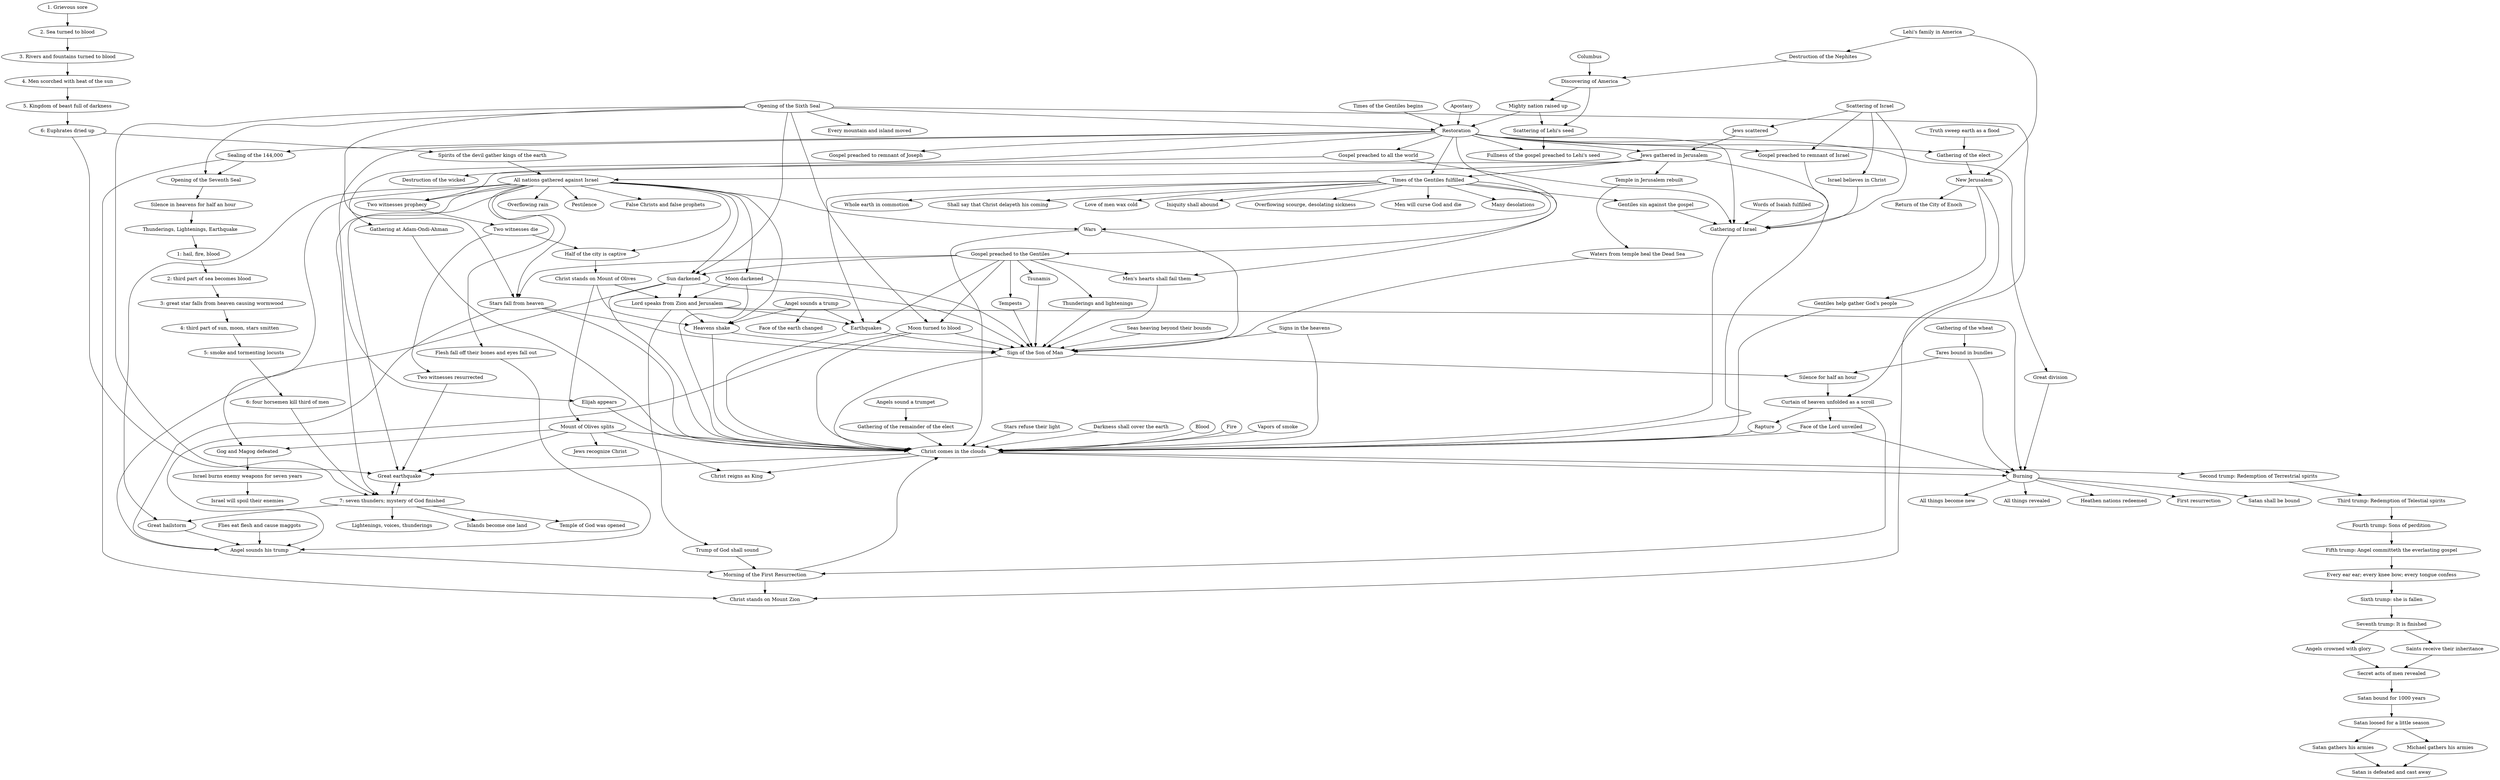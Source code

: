 digraph {
	"Opening of the Sixth Seal" -> "Restoration"
	"Apostasy" -> "Restoration"
	"Mighty nation raised up" -> "Restoration"
	"Times of the Gentiles begins" -> "Restoration"
	"Restoration" -> "Gathering of Israel"
	"Restoration" -> "Elijah appears"
	"Restoration" -> "Sealing of the 144,000"
	"Restoration" -> "Fullness of the gospel preached to Lehi's seed"
	"Restoration" -> "Great division"
	"Restoration" -> "Gospel preached to remnant of Joseph"
	"Restoration" -> "Gospel preached to remnant of Israel"
	"Restoration" -> "Gathering of the elect"
	"Restoration" -> "Gospel preached to all the world"
	"Restoration" -> "Times of the Gentiles fulfilled"
	"Restoration" -> "Jews gathered in Jerusalem"
	"Restoration" -> "Gospel preached to the Gentiles"
	"Restoration" -> "Gathering at Adam-Ondi-Ahman"
	"Scattering of Israel" -> "Gathering of Israel"
	"Israel believes in Christ" -> "Gathering of Israel"
	"Gospel preached to remnant of Israel" -> "Gathering of Israel"
	"Gentiles sin against the gospel" -> "Gathering of Israel"
	"Words of Isaiah fulfilled" -> "Gathering of Israel"
	"Gospel preached to all the world" -> "Gathering of Israel"
	"Gathering of Israel" -> "Christ comes in the clouds"
	"Scattering of Israel" -> "Israel believes in Christ"
	"Scattering of Israel" -> "Gospel preached to remnant of Israel"
	"Scattering of Israel" -> "Jews scattered"
	"Jews scattered" -> "Jews gathered in Jerusalem"
	"Jews gathered in Jerusalem" -> "Times of the Gentiles fulfilled"
	"Jews gathered in Jerusalem" -> "Two witnesses prophecy"
	"Jews gathered in Jerusalem" -> "Temple in Jerusalem rebuilt"
	"Jews gathered in Jerusalem" -> "All nations gathered against Israel"
	"Jews gathered in Jerusalem" -> "Christ comes in the clouds"
	"Spirits of the devil gather kings of the earth" -> "All nations gathered against Israel"
	"All nations gathered against Israel" -> "Great hailstorm"
	"All nations gathered against Israel" -> "Great earthquake"
	"All nations gathered against Israel" -> "Overflowing rain"
	"All nations gathered against Israel" -> "Pestilence"
	"All nations gathered against Israel" -> "Gog and Magog defeated"
	"All nations gathered against Israel" -> "Half of the city is captive"
	"All nations gathered against Israel" -> "Flesh fall off their bones and eyes fall out"
	"All nations gathered against Israel" -> "Two witnesses prophecy"
	"All nations gathered against Israel" -> "7: seven thunders; mystery of God finished"
	"All nations gathered against Israel" -> "Sun darkened"
	"All nations gathered against Israel" -> "Moon darkened"
	"All nations gathered against Israel" -> "False Christs and false prophets"
	"All nations gathered against Israel" -> "Wars"
	"All nations gathered against Israel" -> "Stars fall from heaven"
	"All nations gathered against Israel" -> "Heavens shake"
	"7: seven thunders; mystery of God finished" -> "Great hailstorm"
	"Great hailstorm" -> "Angel sounds his trump"
	"Opening of the Sixth Seal" -> "Great earthquake"
	"Two witnesses resurrected" -> "Great earthquake"
	"7: seven thunders; mystery of God finished" -> "Great earthquake"
	"Mount of Olives splits" -> "Great earthquake"
	"Christ comes in the clouds" -> "Great earthquake"
	"Great earthquake" -> "7: seven thunders; mystery of God finished"
	"Mount of Olives splits" -> "Gog and Magog defeated"
	"Gog and Magog defeated" -> "Israel burns enemy weapons for seven years"
	"Israel burns enemy weapons for seven years" -> "Israel will spoil their enemies"
	"Opening of the Sixth Seal" -> "Sun darkened"
	"Gospel preached to the Gentiles" -> "Sun darkened"
	"Sun darkened" -> "Lord speaks from Zion and Jerusalem"
	"Sun darkened" -> "Sign of the Son of Man"
	"Sun darkened" -> "Christ comes in the clouds"
	"Sun darkened" -> "Angel sounds his trump"
	"Opening of the Sixth Seal" -> "Moon turned to blood"
	"Gospel preached to the Gentiles" -> "Moon turned to blood"
	"Moon turned to blood" -> "Angel sounds his trump"
	"Moon turned to blood" -> "Christ comes in the clouds"
	"Moon turned to blood" -> "Sign of the Son of Man"
	"Moon darkened" -> "Lord speaks from Zion and Jerusalem"
	"Moon darkened" -> "Sign of the Son of Man"
	"Moon darkened" -> "Christ comes in the clouds"
	"Christ stands on Mount of Olives" -> "Lord speaks from Zion and Jerusalem"
	"Lord speaks from Zion and Jerusalem" -> "Heavens shake"
	"Lord speaks from Zion and Jerusalem" -> "Earthquakes"
	"Lord speaks from Zion and Jerusalem" -> "Burning"
	"Lord speaks from Zion and Jerusalem" -> "Trump of God shall sound"
	"Christ stands on Mount of Olives" -> "Heavens shake"
	"Angel sounds a trump" -> "Heavens shake"
	"Heavens shake" -> "Sign of the Son of Man"
	"Heavens shake" -> "Christ comes in the clouds"
	"Times of the Gentiles fulfilled" -> "Earthquakes"
	"Angel sounds a trump" -> "Earthquakes"
	"Gospel preached to the Gentiles" -> "Earthquakes"
	"Earthquakes" -> "Christ comes in the clouds"
	"Earthquakes" -> "Sign of the Son of Man"
	"Two witnesses die" -> "Half of the city is captive"
	"Half of the city is captive" -> "Christ stands on Mount of Olives"
	"Christ stands on Mount of Olives" -> "Mount of Olives splits"
	"Mount of Olives splits" -> "Christ reigns as King"
	"Mount of Olives splits" -> "Christ comes in the clouds"
	"Mount of Olives splits" -> "Jews recognize Christ"
	"Christ comes in the clouds" -> "Christ reigns as King"
	"Flesh fall off their bones and eyes fall out" -> "Angel sounds his trump"
	"Sign of the Son of Man" -> "Christ comes in the clouds"
	"Gathering of the remainder of the elect" -> "Christ comes in the clouds"
	"Stars fall from heaven" -> "Christ comes in the clouds"
	"Signs in the heavens" -> "Christ comes in the clouds"
	"Rapture" -> "Christ comes in the clouds"
	"Morning of the First Resurrection" -> "Christ comes in the clouds"
	"Gentiles help gather God's people" -> "Christ comes in the clouds"
	"Stars refuse their light" -> "Christ comes in the clouds"
	"Wars" -> "Christ comes in the clouds"
	"Face of the Lord unveiled" -> "Christ comes in the clouds"
	"Darkness shall cover the earth" -> "Christ comes in the clouds"
	"Gathering at Adam-Ondi-Ahman" -> "Christ comes in the clouds"
	"Elijah appears" -> "Christ comes in the clouds"
	"Blood" -> "Christ comes in the clouds"
	"Fire" -> "Christ comes in the clouds"
	"Vapors of smoke" -> "Christ comes in the clouds"
	"Christ comes in the clouds" -> "Burning"
	"Christ comes in the clouds" -> "Second trump: Redemption of Terrestrial spirits"
	"Times of the Gentiles fulfilled" -> "Wars"
	"Wars" -> "Sign of the Son of Man"
	"Gospel preached to all the world" -> "Destruction of the wicked"
	"Opening of the Sixth Seal" -> "Stars fall from heaven"
	"Gospel preached to the Gentiles" -> "Stars fall from heaven"
	"Stars fall from heaven" -> "Sign of the Son of Man"
	"Stars fall from heaven" -> "Angel sounds his trump"
	"Waters from temple heal the Dead Sea" -> "Sign of the Son of Man"
	"Signs in the heavens" -> "Sign of the Son of Man"
	"Seas heaving beyond their bounds" -> "Sign of the Son of Man"
	"Thunderings and lightenings" -> "Sign of the Son of Man"
	"Tempests" -> "Sign of the Son of Man"
	"Tsunamis" -> "Sign of the Son of Man"
	"Men's hearts shall fail them" -> "Sign of the Son of Man"
	"Sign of the Son of Man" -> "Silence for half an hour"
	"Angels sound a trumpet" -> "Gathering of the remainder of the elect"
	"Curtain of heaven unfolded as a scroll" -> "Rapture"
	"Angel sounds his trump" -> "Morning of the First Resurrection"
	"Trump of God shall sound" -> "Morning of the First Resurrection"
	"Curtain of heaven unfolded as a scroll" -> "Morning of the First Resurrection"
	"Morning of the First Resurrection" -> "Christ stands on Mount Zion"
	"Opening of the Sixth Seal" -> "Curtain of heaven unfolded as a scroll"
	"Opening of the Sixth Seal" -> "Every mountain and island moved"
	"Opening of the Sixth Seal" -> "Opening of the Seventh Seal"
	"Silence for half an hour" -> "Curtain of heaven unfolded as a scroll"
	"Curtain of heaven unfolded as a scroll" -> "Face of the Lord unveiled"
	"Sealing of the 144,000" -> "Opening of the Seventh Seal"
	"Sealing of the 144,000" -> "Christ stands on Mount Zion"
	"Opening of the Seventh Seal" -> "Silence in heavens for half an hour"
	"Silence in heavens for half an hour" -> "Thunderings, Lightenings, Earthquake"
	"Thunderings, Lightenings, Earthquake" -> "1: hail, fire, blood"
	"1: hail, fire, blood" -> "2: third part of sea becomes blood"
	"2: third part of sea becomes blood" -> "3: great star falls from heaven causing wormwood"
	"3: great star falls from heaven causing wormwood" -> "4: third part of sun, moon, stars smitten"
	"4: third part of sun, moon, stars smitten" -> "5: smoke and tormenting locusts"
	"5: smoke and tormenting locusts" -> "6: four horsemen kill third of men"
	"6: four horsemen kill third of men" -> "7: seven thunders; mystery of God finished"
	"6: Euphrates dried up" -> "7: seven thunders; mystery of God finished"
	"7: seven thunders; mystery of God finished" -> "Temple of God was opened"
	"7: seven thunders; mystery of God finished" -> "Lightenings, voices, thunderings"
	"7: seven thunders; mystery of God finished" -> "Islands become one land"
	"Two witnesses prophecy" -> "Two witnesses die"
	"Two witnesses die" -> "Two witnesses resurrected"
	"New Jerusalem" -> "Christ stands on Mount Zion"
	"1. Grievous sore" -> "2. Sea turned to blood"
	"2. Sea turned to blood" -> "3. Rivers and fountains turned to blood"
	"3. Rivers and fountains turned to blood" -> "4. Men scorched with heat of the sun"
	"4. Men scorched with heat of the sun" -> "5. Kingdom of beast full of darkness"
	"5. Kingdom of beast full of darkness" -> "6: Euphrates dried up"
	"6: Euphrates dried up" -> "Spirits of the devil gather kings of the earth"
	"Lehi's family in America" -> "Destruction of the Nephites"
	"Lehi's family in America" -> "New Jerusalem"
	"Destruction of the Nephites" -> "Discovering of America"
	"Columbus" -> "Discovering of America"
	"Discovering of America" -> "Scattering of Lehi's seed"
	"Discovering of America" -> "Mighty nation raised up"
	"Mighty nation raised up" -> "Scattering of Lehi's seed"
	"Scattering of Lehi's seed" -> "Fullness of the gospel preached to Lehi's seed"
	"Great division" -> "Burning"
	"Tares bound in bundles" -> "Burning"
	"Face of the Lord unveiled" -> "Burning"
	"Burning" -> "All things revealed"
	"Burning" -> "Heathen nations redeemed"
	"Burning" -> "First resurrection"
	"Burning" -> "Satan shall be bound"
	"Burning" -> "All things become new"
	"Times of the Gentiles fulfilled" -> "Gentiles sin against the gospel"
	"Times of the Gentiles fulfilled" -> "Whole earth in commotion"
	"Times of the Gentiles fulfilled" -> "Men's hearts shall fail them"
	"Times of the Gentiles fulfilled" -> "Shall say that Christ delayeth his coming"
	"Times of the Gentiles fulfilled" -> "Love of men wax cold"
	"Times of the Gentiles fulfilled" -> "Iniquity shall abound"
	"Times of the Gentiles fulfilled" -> "Overflowing scourge, desolating sickness"
	"Times of the Gentiles fulfilled" -> "Men will curse God and die"
	"Times of the Gentiles fulfilled" -> "Many desolations"
	"Gathering of the elect" -> "New Jerusalem"
	"New Jerusalem" -> "Gentiles help gather God's people"
	"New Jerusalem" -> "Return of the City of Enoch"
	"Truth sweep earth as a flood" -> "Gathering of the elect"
	"Flies eat flesh and cause maggots" -> "Angel sounds his trump"
	"Gospel preached to the Gentiles" -> "Men's hearts shall fail them"
	"Angel sounds a trump" -> "Face of the earth changed"
	"Gathering of the wheat" -> "Tares bound in bundles"
	"Tares bound in bundles" -> "Silence for half an hour"
	"Gospel preached to the Gentiles" -> "Thunderings and lightenings"
	"Gospel preached to the Gentiles" -> "Tempests"
	"Gospel preached to the Gentiles" -> "Tsunamis"
	"Second trump: Redemption of Terrestrial spirits" -> "Third trump: Redemption of Telestial spirits"
	"Third trump: Redemption of Telestial spirits" -> "Fourth trump: Sons of perdition"
	"Fourth trump: Sons of perdition" -> "Fifth trump: Angel committeth the everlasting gospel"
	"Fifth trump: Angel committeth the everlasting gospel" -> "Every ear ear; every knee bow; every tongue confess"
	"Every ear ear; every knee bow; every tongue confess" -> "Sixth trump: she is fallen"
	"Sixth trump: she is fallen" -> "Seventh trump: It is finished"
	"Seventh trump: It is finished" -> "Angels crowned with glory"
	"Seventh trump: It is finished" -> "Saints receive their inheritance"
	"Angels crowned with glory" -> "Secret acts of men revealed"
	"Saints receive their inheritance" -> "Secret acts of men revealed"
	"Secret acts of men revealed" -> "Satan bound for 1000 years"
	"Satan bound for 1000 years" -> "Satan loosed for a little season"
	"Satan loosed for a little season" -> "Satan gathers his armies"
	"Satan loosed for a little season" -> "Michael gathers his armies"
	"Satan gathers his armies" -> "Satan is defeated and cast away"
	"Michael gathers his armies" -> "Satan is defeated and cast away"
	"Temple in Jerusalem rebuilt" -> "Waters from temple heal the Dead Sea"
}